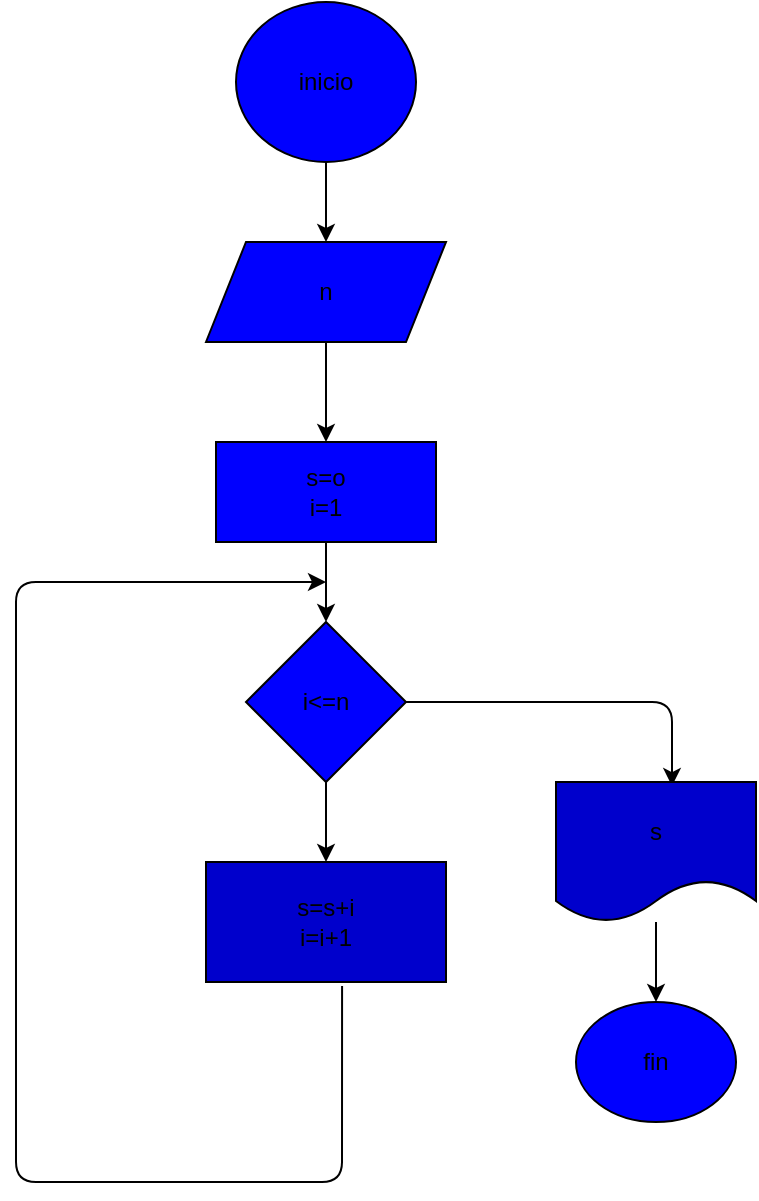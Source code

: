 <mxfile>
    <diagram id="SQX8FX_9kOCVC3em5YP-" name="Página-1">
        <mxGraphModel dx="508" dy="457" grid="1" gridSize="10" guides="1" tooltips="1" connect="1" arrows="1" fold="1" page="1" pageScale="1" pageWidth="827" pageHeight="1169" math="0" shadow="0">
            <root>
                <mxCell id="0"/>
                <mxCell id="1" parent="0"/>
                <mxCell id="4" style="edgeStyle=none;html=1;entryX=0.5;entryY=0;entryDx=0;entryDy=0;" edge="1" parent="1" source="2" target="3">
                    <mxGeometry relative="1" as="geometry"/>
                </mxCell>
                <mxCell id="2" value="inicio" style="ellipse;whiteSpace=wrap;html=1;fillColor=#0000FF;" vertex="1" parent="1">
                    <mxGeometry x="220" y="40" width="90" height="80" as="geometry"/>
                </mxCell>
                <mxCell id="6" style="edgeStyle=none;html=1;entryX=0.5;entryY=0;entryDx=0;entryDy=0;" edge="1" parent="1" source="3" target="5">
                    <mxGeometry relative="1" as="geometry"/>
                </mxCell>
                <mxCell id="3" value="n" style="shape=parallelogram;perimeter=parallelogramPerimeter;whiteSpace=wrap;html=1;fixedSize=1;fillColor=#0000FF;" vertex="1" parent="1">
                    <mxGeometry x="205" y="160" width="120" height="50" as="geometry"/>
                </mxCell>
                <mxCell id="8" style="edgeStyle=none;html=1;entryX=0.5;entryY=0;entryDx=0;entryDy=0;" edge="1" parent="1" source="5" target="7">
                    <mxGeometry relative="1" as="geometry"/>
                </mxCell>
                <mxCell id="5" value="s=o&lt;br&gt;i=1" style="whiteSpace=wrap;html=1;fillColor=#0000FF;" vertex="1" parent="1">
                    <mxGeometry x="210" y="260" width="110" height="50" as="geometry"/>
                </mxCell>
                <mxCell id="10" style="edgeStyle=none;html=1;entryX=0.5;entryY=0;entryDx=0;entryDy=0;" edge="1" parent="1" source="7" target="9">
                    <mxGeometry relative="1" as="geometry"/>
                </mxCell>
                <mxCell id="12" style="edgeStyle=none;html=1;entryX=0.58;entryY=0.029;entryDx=0;entryDy=0;entryPerimeter=0;" edge="1" parent="1" source="7" target="11">
                    <mxGeometry relative="1" as="geometry">
                        <Array as="points">
                            <mxPoint x="438" y="390"/>
                        </Array>
                    </mxGeometry>
                </mxCell>
                <mxCell id="7" value="i&amp;lt;=n" style="rhombus;whiteSpace=wrap;html=1;fillColor=#0000FF;" vertex="1" parent="1">
                    <mxGeometry x="225" y="350" width="80" height="80" as="geometry"/>
                </mxCell>
                <mxCell id="15" style="edgeStyle=none;html=1;exitX=0.567;exitY=1.033;exitDx=0;exitDy=0;exitPerimeter=0;" edge="1" parent="1" source="9">
                    <mxGeometry relative="1" as="geometry">
                        <mxPoint x="265" y="330" as="targetPoint"/>
                        <Array as="points">
                            <mxPoint x="273" y="630"/>
                            <mxPoint x="110" y="630"/>
                            <mxPoint x="110" y="390"/>
                            <mxPoint x="110" y="330"/>
                        </Array>
                    </mxGeometry>
                </mxCell>
                <mxCell id="9" value="s=s+i&lt;br&gt;i=i+1" style="whiteSpace=wrap;html=1;fillColor=#0000CC;" vertex="1" parent="1">
                    <mxGeometry x="205" y="470" width="120" height="60" as="geometry"/>
                </mxCell>
                <mxCell id="14" style="edgeStyle=none;html=1;entryX=0.5;entryY=0;entryDx=0;entryDy=0;" edge="1" parent="1" source="11" target="13">
                    <mxGeometry relative="1" as="geometry"/>
                </mxCell>
                <mxCell id="11" value="s" style="shape=document;whiteSpace=wrap;html=1;boundedLbl=1;fillColor=#0000CC;" vertex="1" parent="1">
                    <mxGeometry x="380" y="430" width="100" height="70" as="geometry"/>
                </mxCell>
                <mxCell id="13" value="fin" style="ellipse;whiteSpace=wrap;html=1;fillColor=#0000FF;" vertex="1" parent="1">
                    <mxGeometry x="390" y="540" width="80" height="60" as="geometry"/>
                </mxCell>
            </root>
        </mxGraphModel>
    </diagram>
</mxfile>